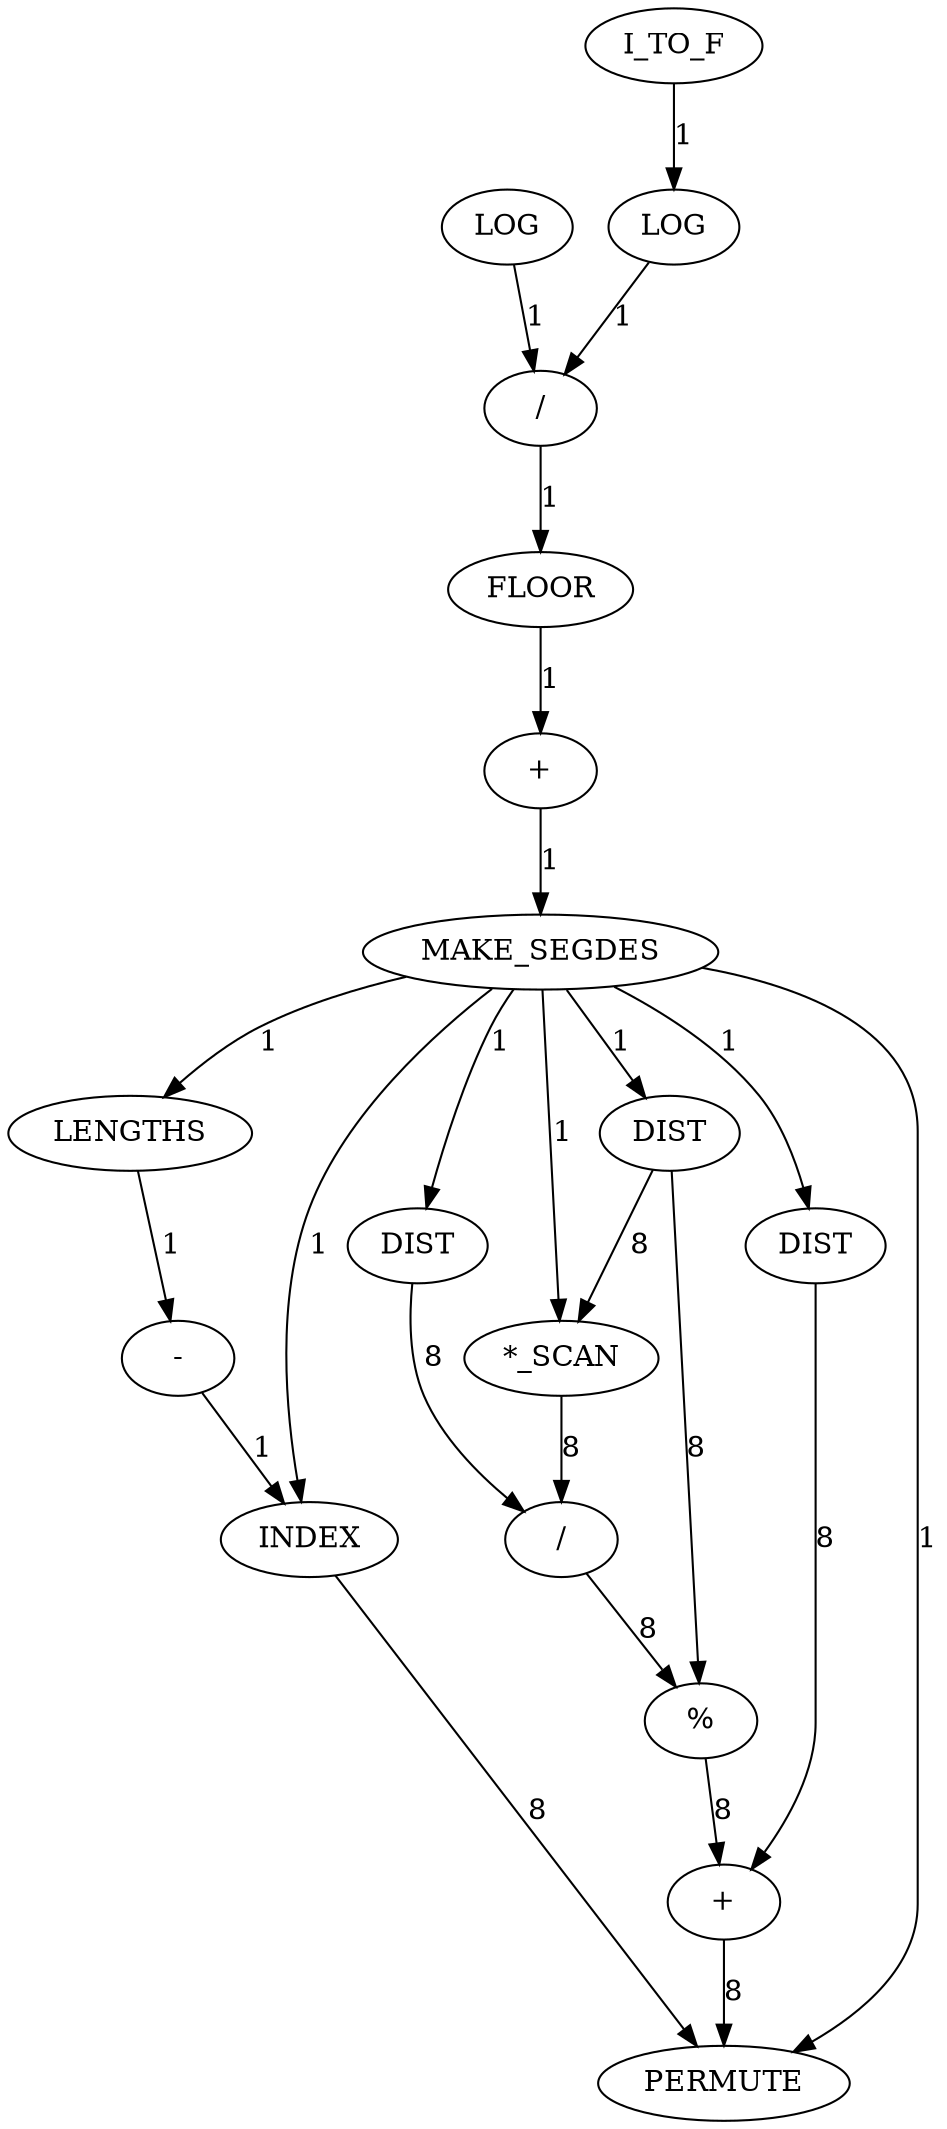 digraph {
	is_B_INST_4489 [label=FLOOR cost=172]
	is_B_INST_4541 [label=LENGTHS cost=43]
	is_B_INST_4521 [label="/" cost=645]
	is_B_INST_4513 [label=DIST cost=11782]
	is_B_INST_4535 [label="+" cost=516]
	is_B_INST_4485 [label=LOG cost=86]
	is_B_INST_4551 [label=INDEX cost=946]
	is_B_INST_4543 [label="-" cost=473]
	is_B_INST_4488 [label="/" cost=430]
	is_B_INST_4490 [label="+" cost=516]
	is_B_INST_4483 [label=LOG cost=50439]
	is_B_INST_4480 [label=I_TO_F cost=473]
	is_B_INST_4559 [label=PERMUTE cost=903]
	is_B_INST_4506 [label=DIST cost=43]
	is_B_INST_4532 [label="%" cost=301]
	is_B_INST_4499 [label=DIST cost=860]
	is_B_INST_4501 [label="*_SCAN" cost=1935]
	is_B_INST_4493 [label=MAKE_SEGDES cost=43]
	is_B_INST_4489 -> is_B_INST_4490 [label=1 cost=1]
	is_B_INST_4541 -> is_B_INST_4543 [label=1 cost=1]
	is_B_INST_4521 -> is_B_INST_4532 [label=8 cost=8]
	is_B_INST_4513 -> is_B_INST_4535 [label=8 cost=8]
	is_B_INST_4535 -> is_B_INST_4559 [label=8 cost=8]
	is_B_INST_4485 -> is_B_INST_4488 [label=1 cost=1]
	is_B_INST_4551 -> is_B_INST_4559 [label=8 cost=8]
	is_B_INST_4543 -> is_B_INST_4551 [label=1 cost=1]
	is_B_INST_4488 -> is_B_INST_4489 [label=1 cost=1]
	is_B_INST_4490 -> is_B_INST_4493 [label=1 cost=1]
	is_B_INST_4483 -> is_B_INST_4488 [label=1 cost=1]
	is_B_INST_4480 -> is_B_INST_4483 [label=1 cost=1]
	is_B_INST_4506 -> is_B_INST_4521 [label=8 cost=8]
	is_B_INST_4532 -> is_B_INST_4535 [label=8 cost=8]
	is_B_INST_4499 -> is_B_INST_4501 [label=8 cost=8]
	is_B_INST_4499 -> is_B_INST_4532 [label=8 cost=8]
	is_B_INST_4501 -> is_B_INST_4521 [label=8 cost=8]
	is_B_INST_4493 -> is_B_INST_4499 [label=1 cost=1]
	is_B_INST_4493 -> is_B_INST_4501 [label=1 cost=1]
	is_B_INST_4493 -> is_B_INST_4506 [label=1 cost=1]
	is_B_INST_4493 -> is_B_INST_4513 [label=1 cost=1]
	is_B_INST_4493 -> is_B_INST_4541 [label=1 cost=1]
	is_B_INST_4493 -> is_B_INST_4551 [label=1 cost=1]
	is_B_INST_4493 -> is_B_INST_4559 [label=1 cost=1]
}
